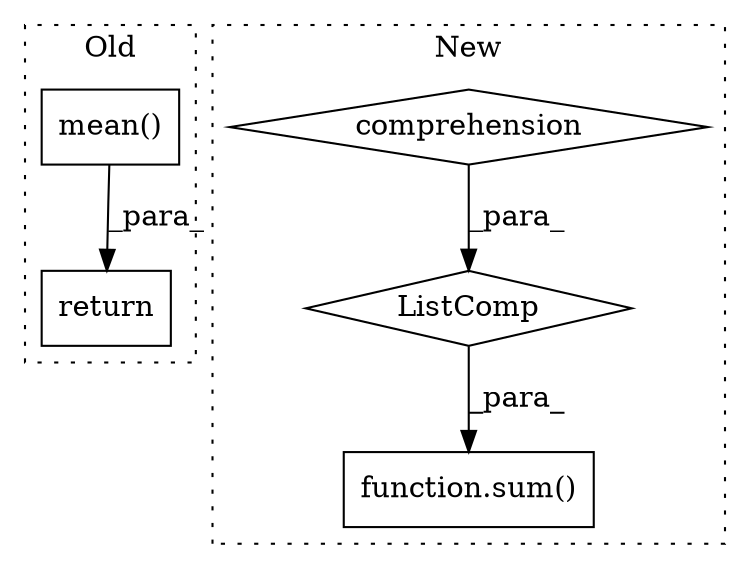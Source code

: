 digraph G {
subgraph cluster0 {
1 [label="mean()" a="75" s="2542" l="17" shape="box"];
5 [label="return" a="93" s="2535" l="7" shape="box"];
label = "Old";
style="dotted";
}
subgraph cluster1 {
2 [label="function.sum()" a="75" s="3371,3455" l="4,1" shape="box"];
3 [label="ListComp" a="106" s="3375" l="80" shape="diamond"];
4 [label="comprehension" a="45" s="3409" l="3" shape="diamond"];
label = "New";
style="dotted";
}
1 -> 5 [label="_para_"];
3 -> 2 [label="_para_"];
4 -> 3 [label="_para_"];
}